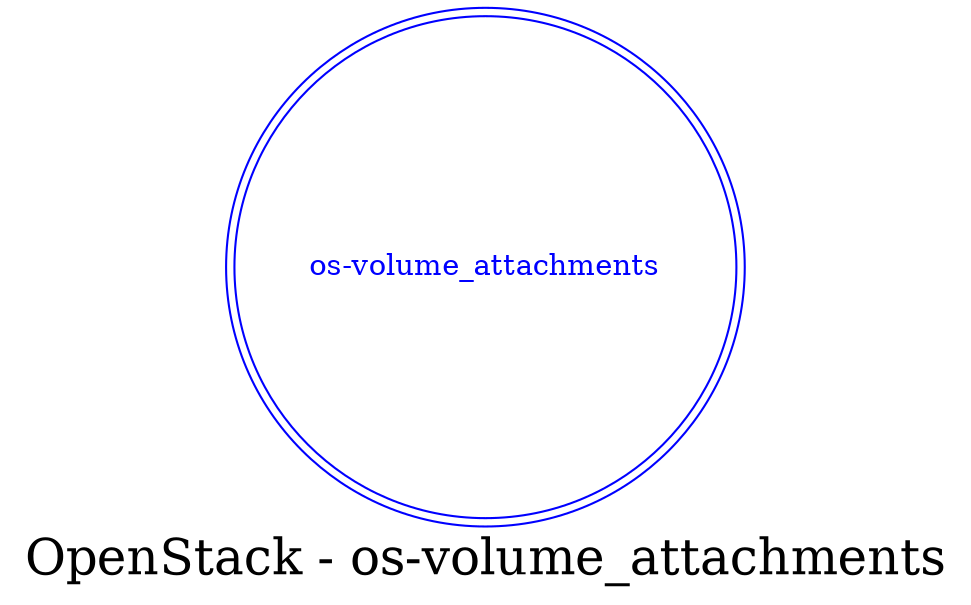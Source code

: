 digraph LexiconGraph {
graph[label="OpenStack - os-volume_attachments", fontsize=24]
splines=true
"os-volume_attachments" [color=blue, fontcolor=blue, shape=doublecircle]
}
